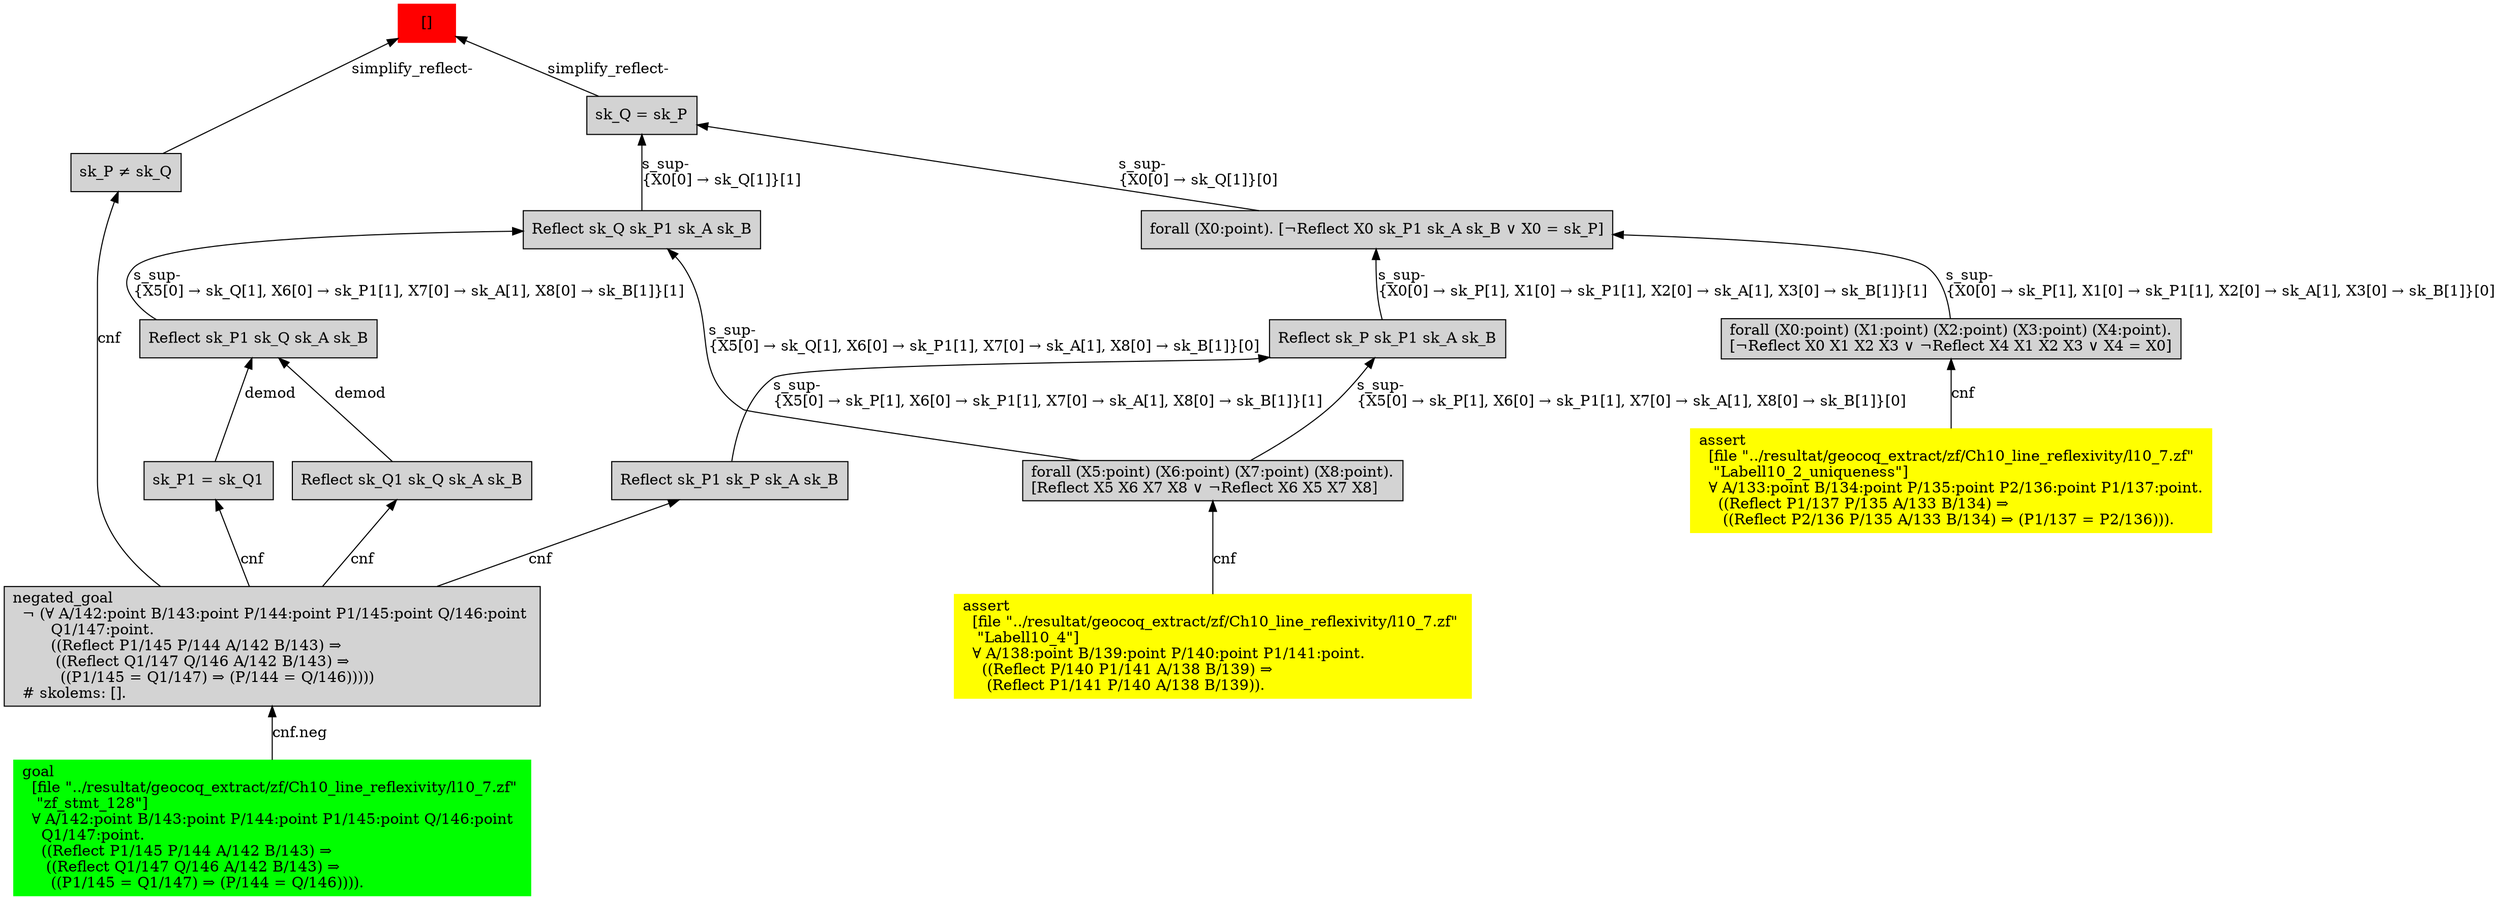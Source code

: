 digraph "unsat_graph" {
  vertex_0 [color=red, label="[]", shape=box, style=filled];
  vertex_0 -> vertex_1 [label="simplify_reflect-", dir="back"];
  vertex_1 [shape=box, label="sk_P ≠ sk_Q\l", style=filled];
  vertex_1 -> vertex_2 [label="cnf", dir="back"];
  vertex_2 [shape=box, label="negated_goal\l  ¬ (∀ A/142:point B/143:point P/144:point P1/145:point Q/146:point \l        Q1/147:point.\l        ((Reflect P1/145 P/144 A/142 B/143) ⇒\l         ((Reflect Q1/147 Q/146 A/142 B/143) ⇒\l          ((P1/145 = Q1/147) ⇒ (P/144 = Q/146)))))\l  # skolems: [].\l", style=filled];
  vertex_2 -> vertex_3 [label="cnf.neg", dir="back"];
  vertex_3 [color=green, shape=box, label="goal\l  [file \"../resultat/geocoq_extract/zf/Ch10_line_reflexivity/l10_7.zf\" \l   \"zf_stmt_128\"]\l  ∀ A/142:point B/143:point P/144:point P1/145:point Q/146:point \l    Q1/147:point.\l    ((Reflect P1/145 P/144 A/142 B/143) ⇒\l     ((Reflect Q1/147 Q/146 A/142 B/143) ⇒\l      ((P1/145 = Q1/147) ⇒ (P/144 = Q/146)))).\l", style=filled];
  vertex_0 -> vertex_4 [label="simplify_reflect-", dir="back"];
  vertex_4 [shape=box, label="sk_Q = sk_P\l", style=filled];
  vertex_4 -> vertex_5 [label="s_sup-\l\{X0[0] → sk_Q[1]\}[0]\l", dir="back"];
  vertex_5 [shape=box, label="forall (X0:point). [¬Reflect X0 sk_P1 sk_A sk_B ∨ X0 = sk_P]\l", style=filled];
  vertex_5 -> vertex_6 [label="s_sup-\l\{X0[0] → sk_P[1], X1[0] → sk_P1[1], X2[0] → sk_A[1], X3[0] → sk_B[1]\}[0]\l", dir="back"];
  vertex_6 [shape=box, label="forall (X0:point) (X1:point) (X2:point) (X3:point) (X4:point).\l[¬Reflect X0 X1 X2 X3 ∨ ¬Reflect X4 X1 X2 X3 ∨ X4 = X0]\l", style=filled];
  vertex_6 -> vertex_7 [label="cnf", dir="back"];
  vertex_7 [color=yellow, shape=box, label="assert\l  [file \"../resultat/geocoq_extract/zf/Ch10_line_reflexivity/l10_7.zf\" \l   \"Labell10_2_uniqueness\"]\l  ∀ A/133:point B/134:point P/135:point P2/136:point P1/137:point.\l    ((Reflect P1/137 P/135 A/133 B/134) ⇒\l     ((Reflect P2/136 P/135 A/133 B/134) ⇒ (P1/137 = P2/136))).\l", style=filled];
  vertex_5 -> vertex_8 [label="s_sup-\l\{X0[0] → sk_P[1], X1[0] → sk_P1[1], X2[0] → sk_A[1], X3[0] → sk_B[1]\}[1]\l", dir="back"];
  vertex_8 [shape=box, label="Reflect sk_P sk_P1 sk_A sk_B\l", style=filled];
  vertex_8 -> vertex_9 [label="s_sup-\l\{X5[0] → sk_P[1], X6[0] → sk_P1[1], X7[0] → sk_A[1], X8[0] → sk_B[1]\}[0]\l", dir="back"];
  vertex_9 [shape=box, label="forall (X5:point) (X6:point) (X7:point) (X8:point).\l[Reflect X5 X6 X7 X8 ∨ ¬Reflect X6 X5 X7 X8]\l", style=filled];
  vertex_9 -> vertex_10 [label="cnf", dir="back"];
  vertex_10 [color=yellow, shape=box, label="assert\l  [file \"../resultat/geocoq_extract/zf/Ch10_line_reflexivity/l10_7.zf\" \l   \"Labell10_4\"]\l  ∀ A/138:point B/139:point P/140:point P1/141:point.\l    ((Reflect P/140 P1/141 A/138 B/139) ⇒\l     (Reflect P1/141 P/140 A/138 B/139)).\l", style=filled];
  vertex_8 -> vertex_11 [label="s_sup-\l\{X5[0] → sk_P[1], X6[0] → sk_P1[1], X7[0] → sk_A[1], X8[0] → sk_B[1]\}[1]\l", dir="back"];
  vertex_11 [shape=box, label="Reflect sk_P1 sk_P sk_A sk_B\l", style=filled];
  vertex_11 -> vertex_2 [label="cnf", dir="back"];
  vertex_4 -> vertex_12 [label="s_sup-\l\{X0[0] → sk_Q[1]\}[1]\l", dir="back"];
  vertex_12 [shape=box, label="Reflect sk_Q sk_P1 sk_A sk_B\l", style=filled];
  vertex_12 -> vertex_9 [label="s_sup-\l\{X5[0] → sk_Q[1], X6[0] → sk_P1[1], X7[0] → sk_A[1], X8[0] → sk_B[1]\}[0]\l", dir="back"];
  vertex_12 -> vertex_13 [label="s_sup-\l\{X5[0] → sk_Q[1], X6[0] → sk_P1[1], X7[0] → sk_A[1], X8[0] → sk_B[1]\}[1]\l", dir="back"];
  vertex_13 [shape=box, label="Reflect sk_P1 sk_Q sk_A sk_B\l", style=filled];
  vertex_13 -> vertex_14 [label="demod", dir="back"];
  vertex_14 [shape=box, label="sk_P1 = sk_Q1\l", style=filled];
  vertex_14 -> vertex_2 [label="cnf", dir="back"];
  vertex_13 -> vertex_15 [label="demod", dir="back"];
  vertex_15 [shape=box, label="Reflect sk_Q1 sk_Q sk_A sk_B\l", style=filled];
  vertex_15 -> vertex_2 [label="cnf", dir="back"];
  }


